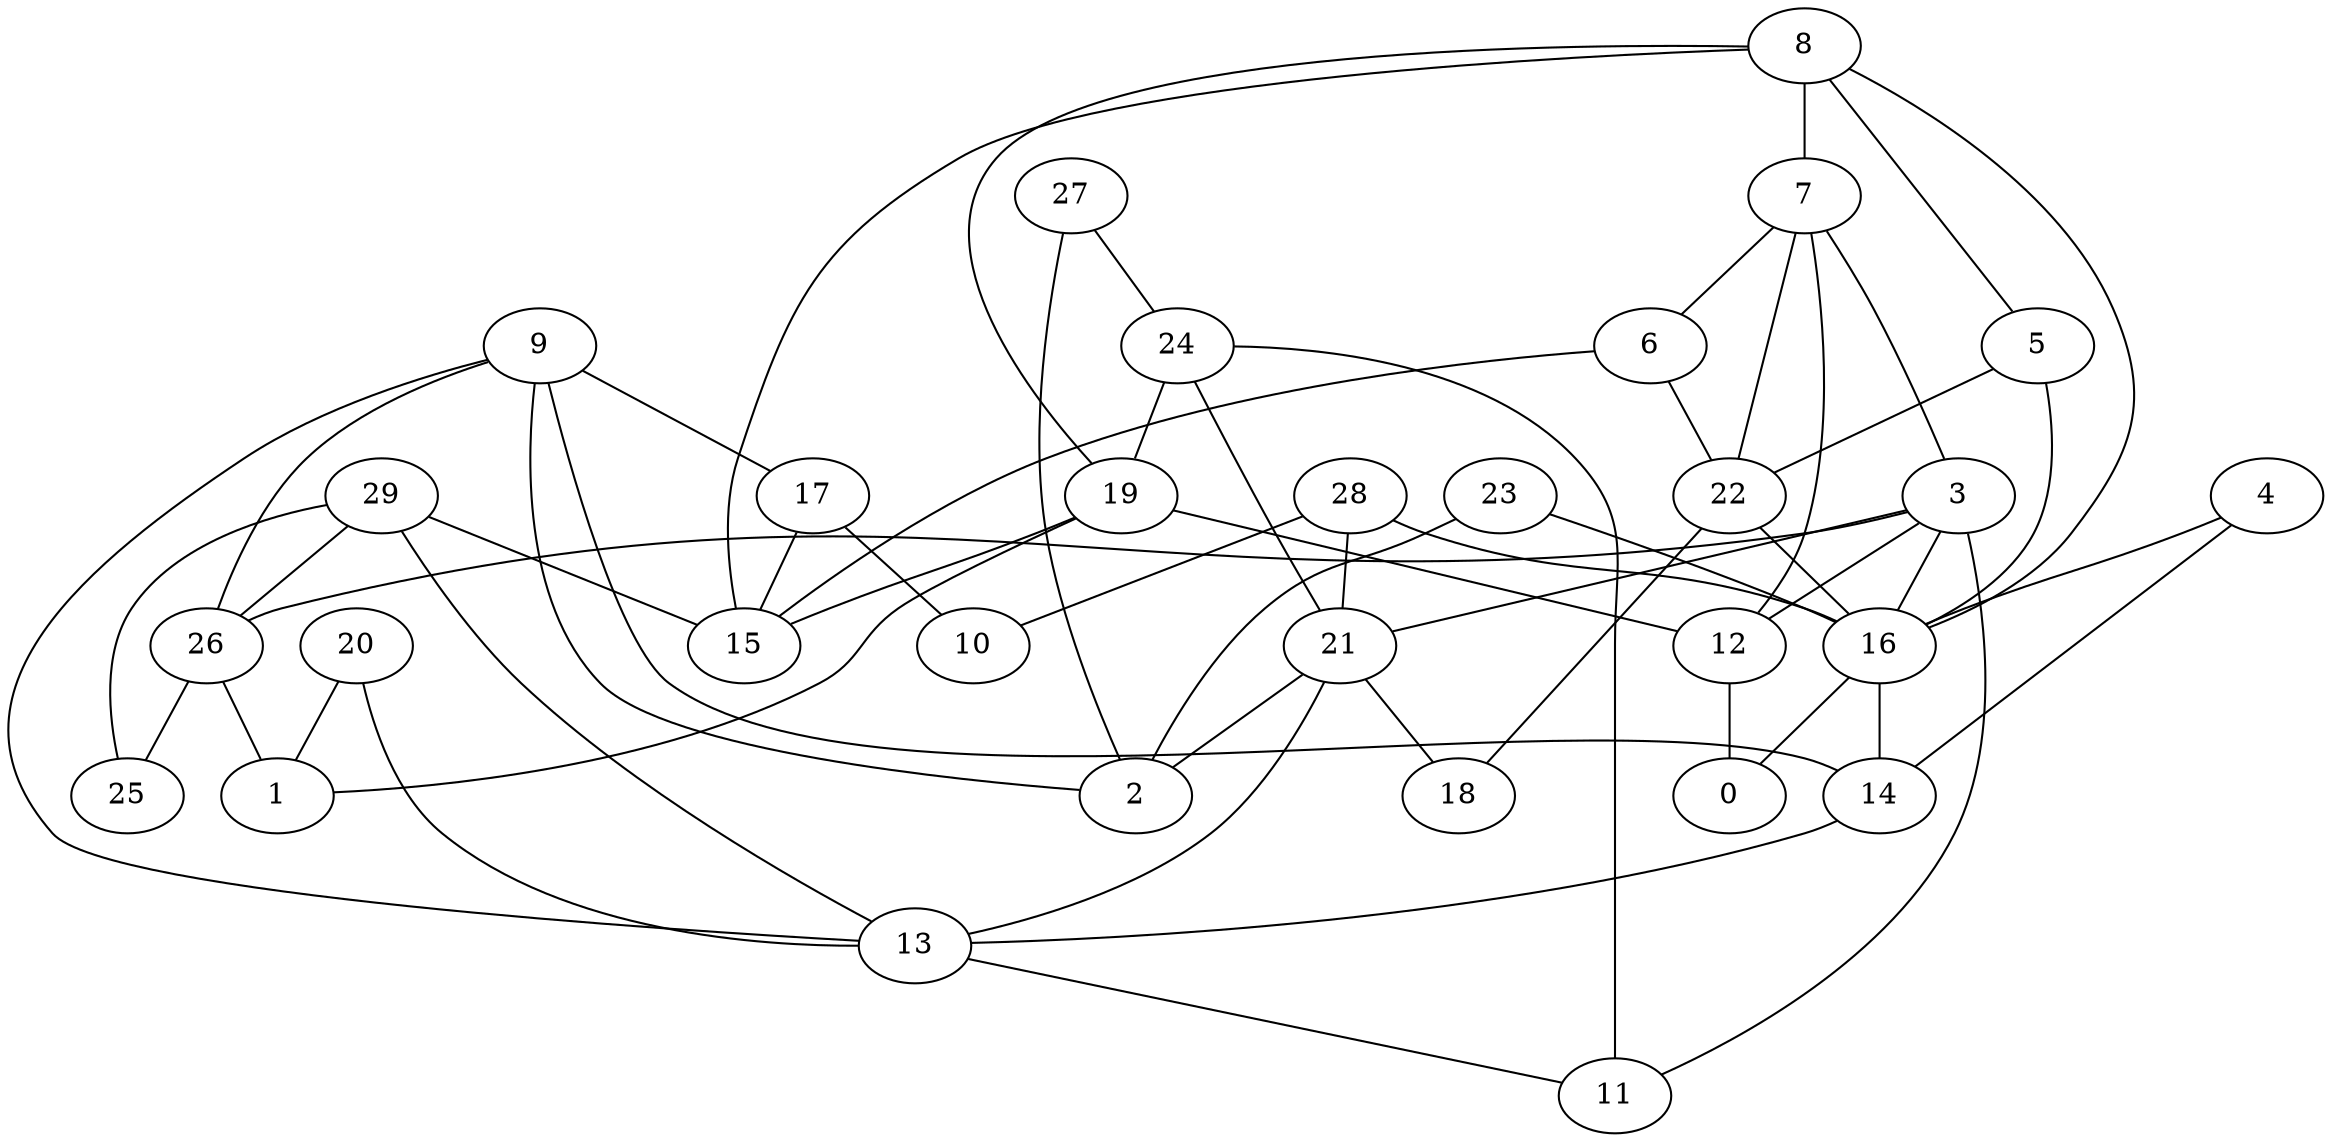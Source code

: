 digraph GG_graph {

subgraph G_graph {
edge [color = black]
"24" -> "19" [dir = none]
"24" -> "21" [dir = none]
"24" -> "11" [dir = none]
"28" -> "10" [dir = none]
"28" -> "16" [dir = none]
"28" -> "21" [dir = none]
"9" -> "13" [dir = none]
"9" -> "2" [dir = none]
"9" -> "26" [dir = none]
"9" -> "17" [dir = none]
"9" -> "14" [dir = none]
"22" -> "18" [dir = none]
"22" -> "16" [dir = none]
"17" -> "15" [dir = none]
"17" -> "10" [dir = none]
"12" -> "0" [dir = none]
"20" -> "13" [dir = none]
"20" -> "1" [dir = none]
"13" -> "11" [dir = none]
"29" -> "25" [dir = none]
"29" -> "26" [dir = none]
"29" -> "13" [dir = none]
"29" -> "15" [dir = none]
"19" -> "1" [dir = none]
"19" -> "12" [dir = none]
"19" -> "15" [dir = none]
"14" -> "13" [dir = none]
"26" -> "1" [dir = none]
"26" -> "25" [dir = none]
"7" -> "12" [dir = none]
"7" -> "22" [dir = none]
"7" -> "3" [dir = none]
"7" -> "6" [dir = none]
"27" -> "2" [dir = none]
"27" -> "24" [dir = none]
"6" -> "15" [dir = none]
"6" -> "22" [dir = none]
"3" -> "16" [dir = none]
"3" -> "11" [dir = none]
"3" -> "21" [dir = none]
"3" -> "26" [dir = none]
"3" -> "12" [dir = none]
"16" -> "0" [dir = none]
"16" -> "14" [dir = none]
"4" -> "14" [dir = none]
"4" -> "16" [dir = none]
"5" -> "22" [dir = none]
"5" -> "16" [dir = none]
"21" -> "2" [dir = none]
"21" -> "18" [dir = none]
"21" -> "13" [dir = none]
"23" -> "16" [dir = none]
"23" -> "2" [dir = none]
"8" -> "15" [dir = none]
"8" -> "19" [dir = none]
"8" -> "16" [dir = none]
"8" -> "7" [dir = none]
"8" -> "5" [dir = none]
}

}
